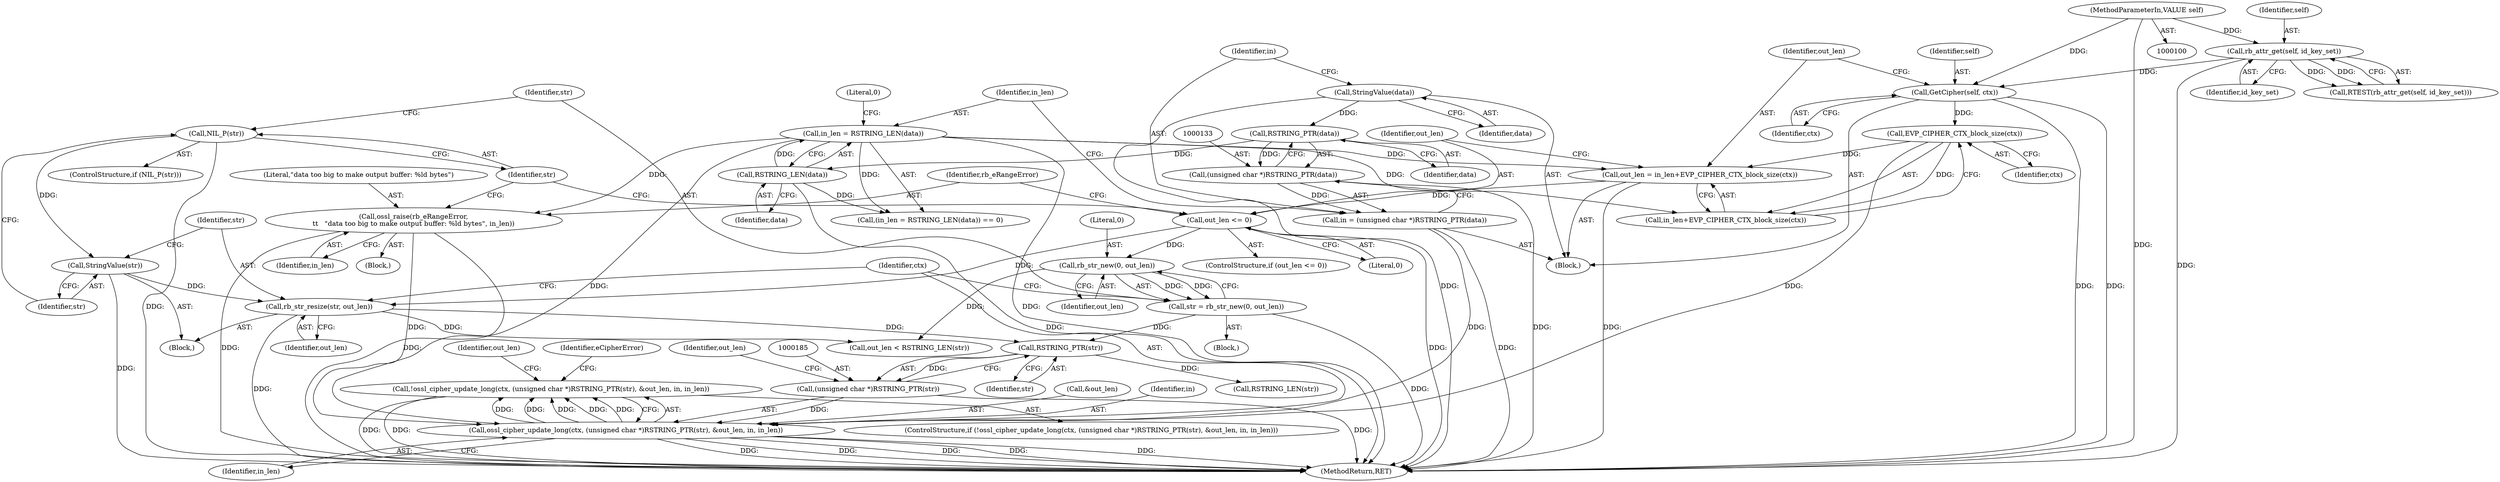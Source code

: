 digraph "0_openssl_8108e0a6db133f3375608303fdd2083eb5115062_4@API" {
"1000181" [label="(Call,!ossl_cipher_update_long(ctx, (unsigned char *)RSTRING_PTR(str), &out_len, in, in_len))"];
"1000182" [label="(Call,ossl_cipher_update_long(ctx, (unsigned char *)RSTRING_PTR(str), &out_len, in, in_len))"];
"1000153" [label="(Call,EVP_CIPHER_CTX_block_size(ctx))"];
"1000146" [label="(Call,GetCipher(self, ctx))"];
"1000122" [label="(Call,rb_attr_get(self, id_key_set))"];
"1000103" [label="(MethodParameterIn,VALUE self)"];
"1000184" [label="(Call,(unsigned char *)RSTRING_PTR(str))"];
"1000186" [label="(Call,RSTRING_PTR(str))"];
"1000177" [label="(Call,rb_str_resize(str, out_len))"];
"1000175" [label="(Call,StringValue(str))"];
"1000165" [label="(Call,NIL_P(str))"];
"1000156" [label="(Call,out_len <= 0)"];
"1000149" [label="(Call,out_len = in_len+EVP_CIPHER_CTX_block_size(ctx))"];
"1000138" [label="(Call,in_len = RSTRING_LEN(data))"];
"1000140" [label="(Call,RSTRING_LEN(data))"];
"1000134" [label="(Call,RSTRING_PTR(data))"];
"1000128" [label="(Call,StringValue(data))"];
"1000168" [label="(Call,str = rb_str_new(0, out_len))"];
"1000170" [label="(Call,rb_str_new(0, out_len))"];
"1000130" [label="(Call,in = (unsigned char *)RSTRING_PTR(data))"];
"1000132" [label="(Call,(unsigned char *)RSTRING_PTR(data))"];
"1000160" [label="(Call,ossl_raise(rb_eRangeError,\n\t\t   \"data too big to make output buffer: %ld bytes\", in_len))"];
"1000129" [label="(Identifier,data)"];
"1000189" [label="(Identifier,out_len)"];
"1000161" [label="(Identifier,rb_eRangeError)"];
"1000178" [label="(Identifier,str)"];
"1000104" [label="(Block,)"];
"1000157" [label="(Identifier,out_len)"];
"1000171" [label="(Literal,0)"];
"1000131" [label="(Identifier,in)"];
"1000198" [label="(Call,RSTRING_LEN(str))"];
"1000191" [label="(Identifier,in_len)"];
"1000160" [label="(Call,ossl_raise(rb_eRangeError,\n\t\t   \"data too big to make output buffer: %ld bytes\", in_len))"];
"1000197" [label="(Identifier,out_len)"];
"1000150" [label="(Identifier,out_len)"];
"1000186" [label="(Call,RSTRING_PTR(str))"];
"1000164" [label="(ControlStructure,if (NIL_P(str)))"];
"1000169" [label="(Identifier,str)"];
"1000163" [label="(Identifier,in_len)"];
"1000128" [label="(Call,StringValue(data))"];
"1000170" [label="(Call,rb_str_new(0, out_len))"];
"1000182" [label="(Call,ossl_cipher_update_long(ctx, (unsigned char *)RSTRING_PTR(str), &out_len, in, in_len))"];
"1000166" [label="(Identifier,str)"];
"1000134" [label="(Call,RSTRING_PTR(data))"];
"1000156" [label="(Call,out_len <= 0)"];
"1000180" [label="(ControlStructure,if (!ossl_cipher_update_long(ctx, (unsigned char *)RSTRING_PTR(str), &out_len, in, in_len)))"];
"1000187" [label="(Identifier,str)"];
"1000196" [label="(Call,out_len < RSTRING_LEN(str))"];
"1000153" [label="(Call,EVP_CIPHER_CTX_block_size(ctx))"];
"1000123" [label="(Identifier,self)"];
"1000174" [label="(Block,)"];
"1000165" [label="(Call,NIL_P(str))"];
"1000142" [label="(Literal,0)"];
"1000132" [label="(Call,(unsigned char *)RSTRING_PTR(data))"];
"1000141" [label="(Identifier,data)"];
"1000135" [label="(Identifier,data)"];
"1000188" [label="(Call,&out_len)"];
"1000121" [label="(Call,RTEST(rb_attr_get(self, id_key_set)))"];
"1000184" [label="(Call,(unsigned char *)RSTRING_PTR(str))"];
"1000148" [label="(Identifier,ctx)"];
"1000172" [label="(Identifier,out_len)"];
"1000183" [label="(Identifier,ctx)"];
"1000179" [label="(Identifier,out_len)"];
"1000167" [label="(Block,)"];
"1000137" [label="(Call,(in_len = RSTRING_LEN(data)) == 0)"];
"1000155" [label="(ControlStructure,if (out_len <= 0))"];
"1000159" [label="(Block,)"];
"1000181" [label="(Call,!ossl_cipher_update_long(ctx, (unsigned char *)RSTRING_PTR(str), &out_len, in, in_len))"];
"1000162" [label="(Literal,\"data too big to make output buffer: %ld bytes\")"];
"1000176" [label="(Identifier,str)"];
"1000124" [label="(Identifier,id_key_set)"];
"1000190" [label="(Identifier,in)"];
"1000140" [label="(Call,RSTRING_LEN(data))"];
"1000168" [label="(Call,str = rb_str_new(0, out_len))"];
"1000158" [label="(Literal,0)"];
"1000138" [label="(Call,in_len = RSTRING_LEN(data))"];
"1000154" [label="(Identifier,ctx)"];
"1000146" [label="(Call,GetCipher(self, ctx))"];
"1000103" [label="(MethodParameterIn,VALUE self)"];
"1000122" [label="(Call,rb_attr_get(self, id_key_set))"];
"1000149" [label="(Call,out_len = in_len+EVP_CIPHER_CTX_block_size(ctx))"];
"1000175" [label="(Call,StringValue(str))"];
"1000193" [label="(Identifier,eCipherError)"];
"1000151" [label="(Call,in_len+EVP_CIPHER_CTX_block_size(ctx))"];
"1000139" [label="(Identifier,in_len)"];
"1000147" [label="(Identifier,self)"];
"1000177" [label="(Call,rb_str_resize(str, out_len))"];
"1000130" [label="(Call,in = (unsigned char *)RSTRING_PTR(data))"];
"1000205" [label="(MethodReturn,RET)"];
"1000181" -> "1000180"  [label="AST: "];
"1000181" -> "1000182"  [label="CFG: "];
"1000182" -> "1000181"  [label="AST: "];
"1000193" -> "1000181"  [label="CFG: "];
"1000197" -> "1000181"  [label="CFG: "];
"1000181" -> "1000205"  [label="DDG: "];
"1000181" -> "1000205"  [label="DDG: "];
"1000182" -> "1000181"  [label="DDG: "];
"1000182" -> "1000181"  [label="DDG: "];
"1000182" -> "1000181"  [label="DDG: "];
"1000182" -> "1000181"  [label="DDG: "];
"1000182" -> "1000181"  [label="DDG: "];
"1000182" -> "1000191"  [label="CFG: "];
"1000183" -> "1000182"  [label="AST: "];
"1000184" -> "1000182"  [label="AST: "];
"1000188" -> "1000182"  [label="AST: "];
"1000190" -> "1000182"  [label="AST: "];
"1000191" -> "1000182"  [label="AST: "];
"1000182" -> "1000205"  [label="DDG: "];
"1000182" -> "1000205"  [label="DDG: "];
"1000182" -> "1000205"  [label="DDG: "];
"1000182" -> "1000205"  [label="DDG: "];
"1000182" -> "1000205"  [label="DDG: "];
"1000153" -> "1000182"  [label="DDG: "];
"1000184" -> "1000182"  [label="DDG: "];
"1000130" -> "1000182"  [label="DDG: "];
"1000160" -> "1000182"  [label="DDG: "];
"1000138" -> "1000182"  [label="DDG: "];
"1000153" -> "1000151"  [label="AST: "];
"1000153" -> "1000154"  [label="CFG: "];
"1000154" -> "1000153"  [label="AST: "];
"1000151" -> "1000153"  [label="CFG: "];
"1000153" -> "1000149"  [label="DDG: "];
"1000153" -> "1000151"  [label="DDG: "];
"1000146" -> "1000153"  [label="DDG: "];
"1000146" -> "1000104"  [label="AST: "];
"1000146" -> "1000148"  [label="CFG: "];
"1000147" -> "1000146"  [label="AST: "];
"1000148" -> "1000146"  [label="AST: "];
"1000150" -> "1000146"  [label="CFG: "];
"1000146" -> "1000205"  [label="DDG: "];
"1000146" -> "1000205"  [label="DDG: "];
"1000122" -> "1000146"  [label="DDG: "];
"1000103" -> "1000146"  [label="DDG: "];
"1000122" -> "1000121"  [label="AST: "];
"1000122" -> "1000124"  [label="CFG: "];
"1000123" -> "1000122"  [label="AST: "];
"1000124" -> "1000122"  [label="AST: "];
"1000121" -> "1000122"  [label="CFG: "];
"1000122" -> "1000205"  [label="DDG: "];
"1000122" -> "1000121"  [label="DDG: "];
"1000122" -> "1000121"  [label="DDG: "];
"1000103" -> "1000122"  [label="DDG: "];
"1000103" -> "1000100"  [label="AST: "];
"1000103" -> "1000205"  [label="DDG: "];
"1000184" -> "1000186"  [label="CFG: "];
"1000185" -> "1000184"  [label="AST: "];
"1000186" -> "1000184"  [label="AST: "];
"1000189" -> "1000184"  [label="CFG: "];
"1000184" -> "1000205"  [label="DDG: "];
"1000186" -> "1000184"  [label="DDG: "];
"1000186" -> "1000187"  [label="CFG: "];
"1000187" -> "1000186"  [label="AST: "];
"1000177" -> "1000186"  [label="DDG: "];
"1000168" -> "1000186"  [label="DDG: "];
"1000186" -> "1000198"  [label="DDG: "];
"1000177" -> "1000174"  [label="AST: "];
"1000177" -> "1000179"  [label="CFG: "];
"1000178" -> "1000177"  [label="AST: "];
"1000179" -> "1000177"  [label="AST: "];
"1000183" -> "1000177"  [label="CFG: "];
"1000177" -> "1000205"  [label="DDG: "];
"1000175" -> "1000177"  [label="DDG: "];
"1000156" -> "1000177"  [label="DDG: "];
"1000177" -> "1000196"  [label="DDG: "];
"1000175" -> "1000174"  [label="AST: "];
"1000175" -> "1000176"  [label="CFG: "];
"1000176" -> "1000175"  [label="AST: "];
"1000178" -> "1000175"  [label="CFG: "];
"1000175" -> "1000205"  [label="DDG: "];
"1000165" -> "1000175"  [label="DDG: "];
"1000165" -> "1000164"  [label="AST: "];
"1000165" -> "1000166"  [label="CFG: "];
"1000166" -> "1000165"  [label="AST: "];
"1000169" -> "1000165"  [label="CFG: "];
"1000176" -> "1000165"  [label="CFG: "];
"1000165" -> "1000205"  [label="DDG: "];
"1000156" -> "1000155"  [label="AST: "];
"1000156" -> "1000158"  [label="CFG: "];
"1000157" -> "1000156"  [label="AST: "];
"1000158" -> "1000156"  [label="AST: "];
"1000161" -> "1000156"  [label="CFG: "];
"1000166" -> "1000156"  [label="CFG: "];
"1000156" -> "1000205"  [label="DDG: "];
"1000149" -> "1000156"  [label="DDG: "];
"1000156" -> "1000170"  [label="DDG: "];
"1000149" -> "1000104"  [label="AST: "];
"1000149" -> "1000151"  [label="CFG: "];
"1000150" -> "1000149"  [label="AST: "];
"1000151" -> "1000149"  [label="AST: "];
"1000157" -> "1000149"  [label="CFG: "];
"1000149" -> "1000205"  [label="DDG: "];
"1000138" -> "1000149"  [label="DDG: "];
"1000138" -> "1000137"  [label="AST: "];
"1000138" -> "1000140"  [label="CFG: "];
"1000139" -> "1000138"  [label="AST: "];
"1000140" -> "1000138"  [label="AST: "];
"1000142" -> "1000138"  [label="CFG: "];
"1000138" -> "1000205"  [label="DDG: "];
"1000138" -> "1000137"  [label="DDG: "];
"1000140" -> "1000138"  [label="DDG: "];
"1000138" -> "1000151"  [label="DDG: "];
"1000138" -> "1000160"  [label="DDG: "];
"1000140" -> "1000141"  [label="CFG: "];
"1000141" -> "1000140"  [label="AST: "];
"1000140" -> "1000205"  [label="DDG: "];
"1000140" -> "1000137"  [label="DDG: "];
"1000134" -> "1000140"  [label="DDG: "];
"1000134" -> "1000132"  [label="AST: "];
"1000134" -> "1000135"  [label="CFG: "];
"1000135" -> "1000134"  [label="AST: "];
"1000132" -> "1000134"  [label="CFG: "];
"1000134" -> "1000132"  [label="DDG: "];
"1000128" -> "1000134"  [label="DDG: "];
"1000128" -> "1000104"  [label="AST: "];
"1000128" -> "1000129"  [label="CFG: "];
"1000129" -> "1000128"  [label="AST: "];
"1000131" -> "1000128"  [label="CFG: "];
"1000128" -> "1000205"  [label="DDG: "];
"1000168" -> "1000167"  [label="AST: "];
"1000168" -> "1000170"  [label="CFG: "];
"1000169" -> "1000168"  [label="AST: "];
"1000170" -> "1000168"  [label="AST: "];
"1000183" -> "1000168"  [label="CFG: "];
"1000168" -> "1000205"  [label="DDG: "];
"1000170" -> "1000168"  [label="DDG: "];
"1000170" -> "1000168"  [label="DDG: "];
"1000170" -> "1000172"  [label="CFG: "];
"1000171" -> "1000170"  [label="AST: "];
"1000172" -> "1000170"  [label="AST: "];
"1000170" -> "1000196"  [label="DDG: "];
"1000130" -> "1000104"  [label="AST: "];
"1000130" -> "1000132"  [label="CFG: "];
"1000131" -> "1000130"  [label="AST: "];
"1000132" -> "1000130"  [label="AST: "];
"1000139" -> "1000130"  [label="CFG: "];
"1000130" -> "1000205"  [label="DDG: "];
"1000132" -> "1000130"  [label="DDG: "];
"1000133" -> "1000132"  [label="AST: "];
"1000132" -> "1000205"  [label="DDG: "];
"1000160" -> "1000159"  [label="AST: "];
"1000160" -> "1000163"  [label="CFG: "];
"1000161" -> "1000160"  [label="AST: "];
"1000162" -> "1000160"  [label="AST: "];
"1000163" -> "1000160"  [label="AST: "];
"1000166" -> "1000160"  [label="CFG: "];
"1000160" -> "1000205"  [label="DDG: "];
"1000160" -> "1000205"  [label="DDG: "];
}
